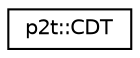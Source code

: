digraph "Graphical Class Hierarchy"
{
  edge [fontname="Helvetica",fontsize="10",labelfontname="Helvetica",labelfontsize="10"];
  node [fontname="Helvetica",fontsize="10",shape=record];
  rankdir="LR";
  Node1 [label="p2t::CDT",height=0.2,width=0.4,color="black", fillcolor="white", style="filled",URL="$classp2t_1_1_c_d_t.html"];
}
